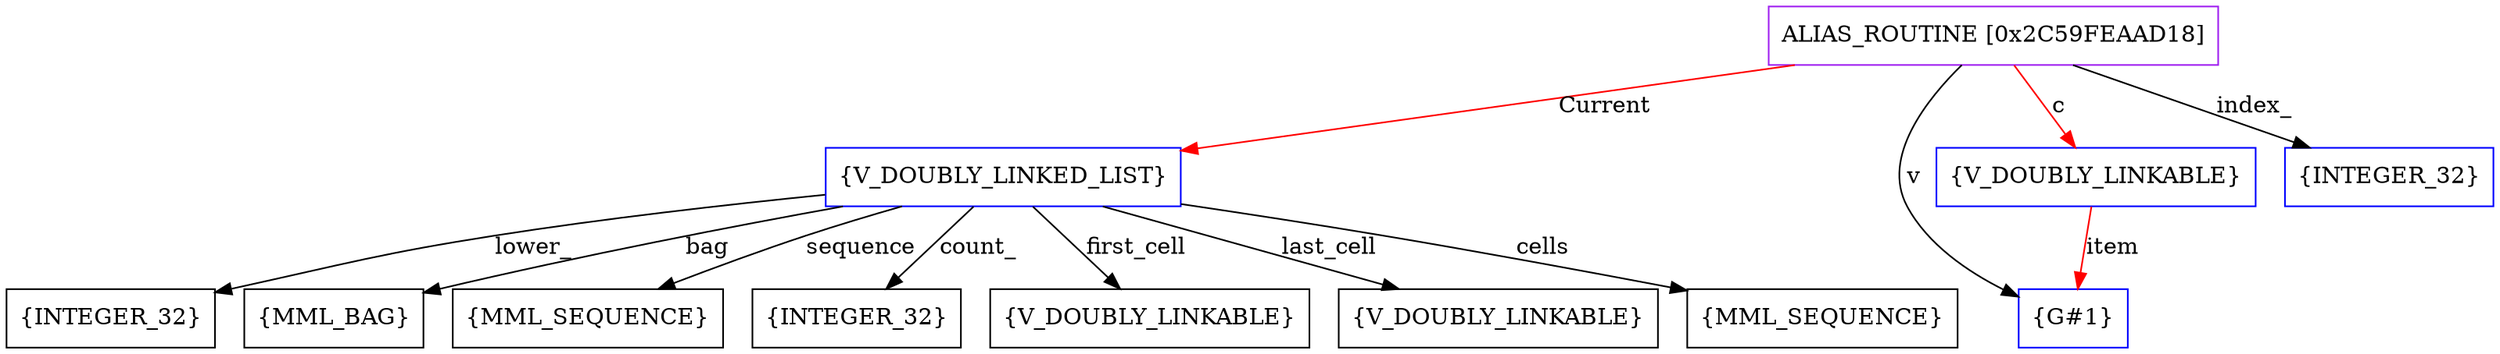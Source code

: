 digraph g {
	node [shape=box]
	b1[color=purple label=<ALIAS_ROUTINE [0x2C59FEAAD18]>]
	b2[color=blue label=<{V_DOUBLY_LINKED_LIST}>]
	b3[label=<{INTEGER_32}>]
	b4[label=<{MML_BAG}>]
	b5[label=<{MML_SEQUENCE}>]
	b6[label=<{INTEGER_32}>]
	b7[label=<{V_DOUBLY_LINKABLE}>]
	b8[label=<{V_DOUBLY_LINKABLE}>]
	b9[label=<{MML_SEQUENCE}>]
	b10[color=blue label=<{G#1}>]
	b11[color=blue label=<{V_DOUBLY_LINKABLE}>]
	b12[color=blue label=<{INTEGER_32}>]
	b1->b2[color=red label=<Current>]
	b2->b3[label=<lower_>]
	b2->b4[label=<bag>]
	b2->b5[label=<sequence>]
	b2->b6[label=<count_>]
	b2->b7[label=<first_cell>]
	b2->b8[label=<last_cell>]
	b2->b9[label=<cells>]
	b1->b10[label=<v>]
	b1->b11[color=red label=<c>]
	b11->b10[color=red label=<item>]
	b1->b12[label=<index_>]
}

